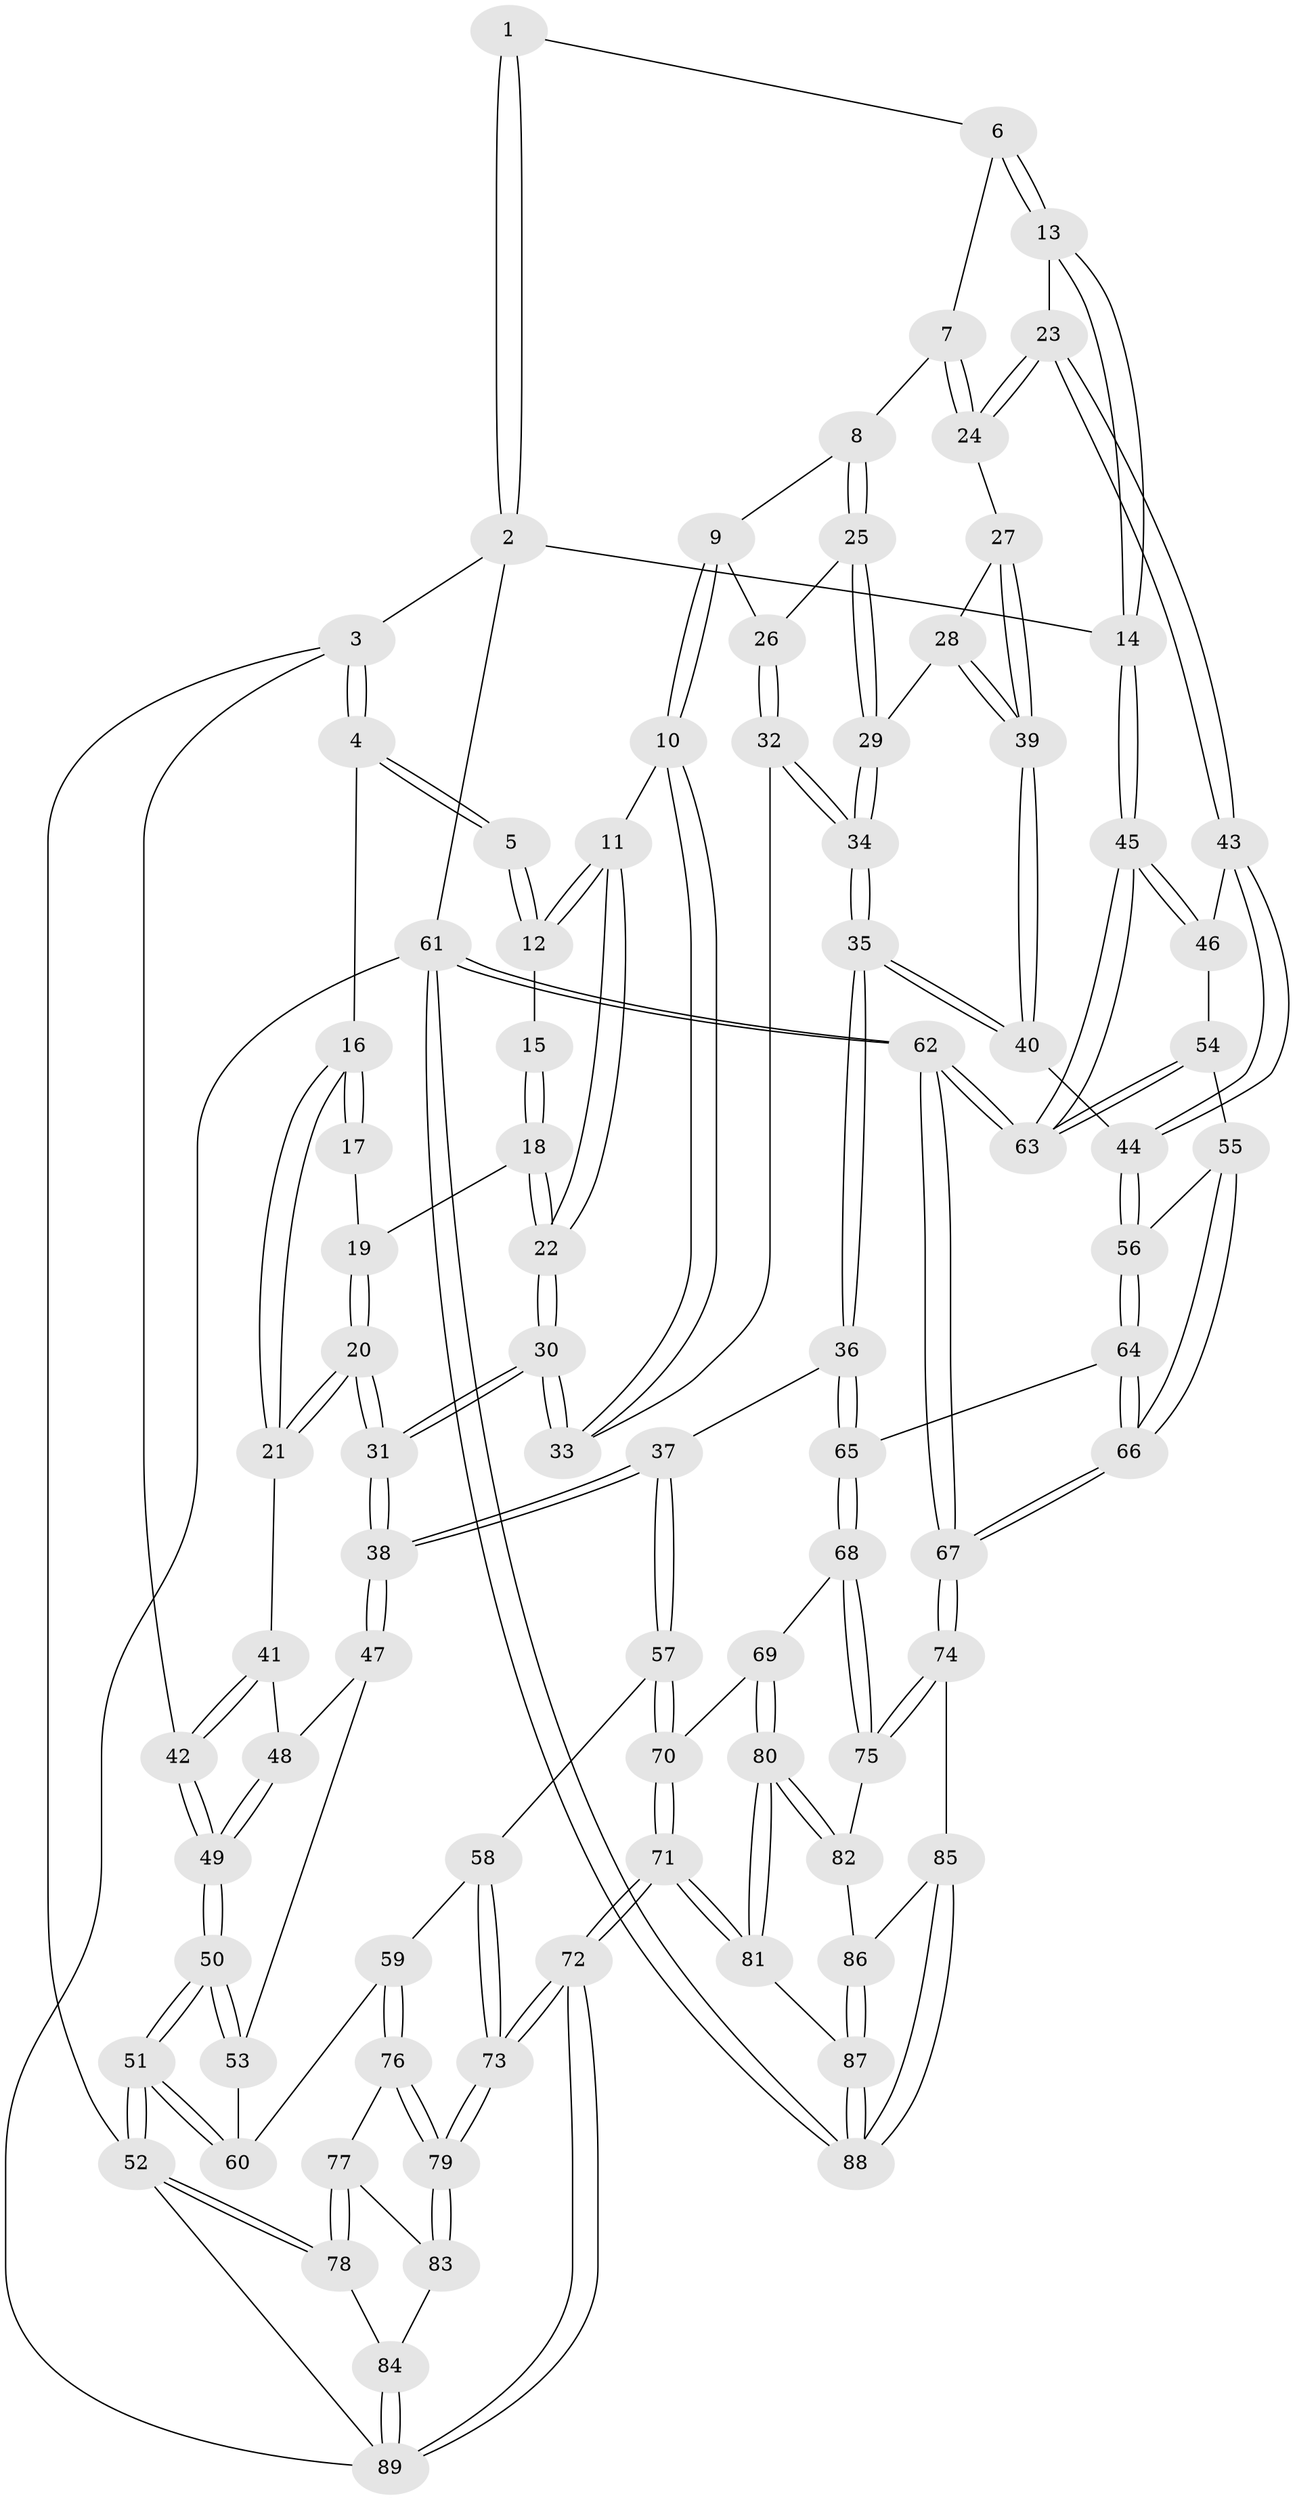 // Generated by graph-tools (version 1.1) at 2025/59/03/09/25 04:59:51]
// undirected, 89 vertices, 219 edges
graph export_dot {
graph [start="1"]
  node [color=gray90,style=filled];
  1 [pos="+0.6844477839834021+0"];
  2 [pos="+1+0"];
  3 [pos="+0+0"];
  4 [pos="+0+0"];
  5 [pos="+0.4877049133022801+0"];
  6 [pos="+0.6939050139906484+0"];
  7 [pos="+0.6879346133547755+0"];
  8 [pos="+0.6781723337916415+0"];
  9 [pos="+0.5541736155397536+0.05291933244720394"];
  10 [pos="+0.4964951577641883+0.049380554173708055"];
  11 [pos="+0.46918453072091504+0.008890280587318326"];
  12 [pos="+0.4605898937356318+0"];
  13 [pos="+0.9074554713968455+0.12724063917044207"];
  14 [pos="+1+0"];
  15 [pos="+0.37242830472471933+0.02718434076735361"];
  16 [pos="+0.14354823720776858+0"];
  17 [pos="+0.33380183075968717+0.039127893700683695"];
  18 [pos="+0.38101406909859564+0.08428520275642193"];
  19 [pos="+0.3374963304170174+0.05282243579784642"];
  20 [pos="+0.33647204646464624+0.2856144053714743"];
  21 [pos="+0.22224314386490282+0.13697966882702975"];
  22 [pos="+0.3967037943487229+0.11482697812113797"];
  23 [pos="+0.8815758060654671+0.14710522866614792"];
  24 [pos="+0.8305051767875+0.13797968487314113"];
  25 [pos="+0.6686577372267715+0.04222070887444998"];
  26 [pos="+0.5842186341546005+0.08461871682976392"];
  27 [pos="+0.7884446292148697+0.1459237867953513"];
  28 [pos="+0.6933033131665663+0.14385906173120724"];
  29 [pos="+0.6786209881089765+0.13418852241522447"];
  30 [pos="+0.36028289803407937+0.2491373184389012"];
  31 [pos="+0.33655293079995185+0.28574256947206556"];
  32 [pos="+0.5571197487193091+0.13819767776925931"];
  33 [pos="+0.5106762441154503+0.11981415884628104"];
  34 [pos="+0.5950821740992027+0.17775707599525886"];
  35 [pos="+0.5346214635743387+0.4382367002643076"];
  36 [pos="+0.5324171901603932+0.43970721085603404"];
  37 [pos="+0.47829369570154223+0.44674905038388724"];
  38 [pos="+0.3378530810866175+0.30117465769784024"];
  39 [pos="+0.7148220569314923+0.2969529113246383"];
  40 [pos="+0.7134963469929784+0.38295492849446666"];
  41 [pos="+0.04256749272663175+0.24148068632239136"];
  42 [pos="+0+0.06245646849772561"];
  43 [pos="+0.8452753174888639+0.34833924211613926"];
  44 [pos="+0.773522337805108+0.3839411142468864"];
  45 [pos="+1+0.33944604761150754"];
  46 [pos="+0.946183260572504+0.3723168127906284"];
  47 [pos="+0.1706590229244617+0.3474326134085867"];
  48 [pos="+0.14160349256179836+0.33471259634157396"];
  49 [pos="+0+0.4691147949212162"];
  50 [pos="+0+0.582163906545263"];
  51 [pos="+0+0.6665467045274333"];
  52 [pos="+0+0.7200549236126107"];
  53 [pos="+0.14083439959711125+0.4233935738627945"];
  54 [pos="+0.9467094339944429+0.5165651879103224"];
  55 [pos="+0.9276141010193086+0.5430382916241172"];
  56 [pos="+0.8344701766389593+0.5177431203888008"];
  57 [pos="+0.41383260961671+0.5590661231716811"];
  58 [pos="+0.39541467096554567+0.5744327982935724"];
  59 [pos="+0.22503411489271935+0.6608730136769128"];
  60 [pos="+0.17995198259601572+0.6464498430168321"];
  61 [pos="+1+1"];
  62 [pos="+1+0.8375066252098269"];
  63 [pos="+1+0.5195349276852941"];
  64 [pos="+0.808346388552331+0.6221339739794319"];
  65 [pos="+0.7084661963416373+0.6637243808681759"];
  66 [pos="+0.9724369401010942+0.6906042121743"];
  67 [pos="+1+0.7951783241532779"];
  68 [pos="+0.7051356000270129+0.7397755519549789"];
  69 [pos="+0.6849550906258078+0.7701317863255016"];
  70 [pos="+0.5174664634032415+0.7256339185896254"];
  71 [pos="+0.4556717755471493+1"];
  72 [pos="+0.45502324711711684+1"];
  73 [pos="+0.43465338717805885+1"];
  74 [pos="+1+0.796160096945727"];
  75 [pos="+0.9339045013134613+0.7987286738290272"];
  76 [pos="+0.2316618315467825+0.7341951287157713"];
  77 [pos="+0.13993052309351878+0.8456742328529111"];
  78 [pos="+0+0.833950590713497"];
  79 [pos="+0.3439486606553914+0.9569215117843919"];
  80 [pos="+0.6559833787837341+0.9275790536957974"];
  81 [pos="+0.5605990488564289+1"];
  82 [pos="+0.7632568014849048+0.8929401267031595"];
  83 [pos="+0.1484716921134661+0.8916592134671448"];
  84 [pos="+0.09485844257834491+0.9594221974577437"];
  85 [pos="+0.9044440428761116+0.922436192682718"];
  86 [pos="+0.8399295619484823+0.9143346705715953"];
  87 [pos="+0.5910018502437695+1"];
  88 [pos="+0.6745880900253731+1"];
  89 [pos="+0.16579346945247728+1"];
  1 -- 2;
  1 -- 2;
  1 -- 6;
  2 -- 3;
  2 -- 14;
  2 -- 61;
  3 -- 4;
  3 -- 4;
  3 -- 42;
  3 -- 52;
  4 -- 5;
  4 -- 5;
  4 -- 16;
  5 -- 12;
  5 -- 12;
  6 -- 7;
  6 -- 13;
  6 -- 13;
  7 -- 8;
  7 -- 24;
  7 -- 24;
  8 -- 9;
  8 -- 25;
  8 -- 25;
  9 -- 10;
  9 -- 10;
  9 -- 26;
  10 -- 11;
  10 -- 33;
  10 -- 33;
  11 -- 12;
  11 -- 12;
  11 -- 22;
  11 -- 22;
  12 -- 15;
  13 -- 14;
  13 -- 14;
  13 -- 23;
  14 -- 45;
  14 -- 45;
  15 -- 18;
  15 -- 18;
  16 -- 17;
  16 -- 17;
  16 -- 21;
  16 -- 21;
  17 -- 19;
  18 -- 19;
  18 -- 22;
  18 -- 22;
  19 -- 20;
  19 -- 20;
  20 -- 21;
  20 -- 21;
  20 -- 31;
  20 -- 31;
  21 -- 41;
  22 -- 30;
  22 -- 30;
  23 -- 24;
  23 -- 24;
  23 -- 43;
  23 -- 43;
  24 -- 27;
  25 -- 26;
  25 -- 29;
  25 -- 29;
  26 -- 32;
  26 -- 32;
  27 -- 28;
  27 -- 39;
  27 -- 39;
  28 -- 29;
  28 -- 39;
  28 -- 39;
  29 -- 34;
  29 -- 34;
  30 -- 31;
  30 -- 31;
  30 -- 33;
  30 -- 33;
  31 -- 38;
  31 -- 38;
  32 -- 33;
  32 -- 34;
  32 -- 34;
  34 -- 35;
  34 -- 35;
  35 -- 36;
  35 -- 36;
  35 -- 40;
  35 -- 40;
  36 -- 37;
  36 -- 65;
  36 -- 65;
  37 -- 38;
  37 -- 38;
  37 -- 57;
  37 -- 57;
  38 -- 47;
  38 -- 47;
  39 -- 40;
  39 -- 40;
  40 -- 44;
  41 -- 42;
  41 -- 42;
  41 -- 48;
  42 -- 49;
  42 -- 49;
  43 -- 44;
  43 -- 44;
  43 -- 46;
  44 -- 56;
  44 -- 56;
  45 -- 46;
  45 -- 46;
  45 -- 63;
  45 -- 63;
  46 -- 54;
  47 -- 48;
  47 -- 53;
  48 -- 49;
  48 -- 49;
  49 -- 50;
  49 -- 50;
  50 -- 51;
  50 -- 51;
  50 -- 53;
  50 -- 53;
  51 -- 52;
  51 -- 52;
  51 -- 60;
  51 -- 60;
  52 -- 78;
  52 -- 78;
  52 -- 89;
  53 -- 60;
  54 -- 55;
  54 -- 63;
  54 -- 63;
  55 -- 56;
  55 -- 66;
  55 -- 66;
  56 -- 64;
  56 -- 64;
  57 -- 58;
  57 -- 70;
  57 -- 70;
  58 -- 59;
  58 -- 73;
  58 -- 73;
  59 -- 60;
  59 -- 76;
  59 -- 76;
  61 -- 62;
  61 -- 62;
  61 -- 88;
  61 -- 88;
  61 -- 89;
  62 -- 63;
  62 -- 63;
  62 -- 67;
  62 -- 67;
  64 -- 65;
  64 -- 66;
  64 -- 66;
  65 -- 68;
  65 -- 68;
  66 -- 67;
  66 -- 67;
  67 -- 74;
  67 -- 74;
  68 -- 69;
  68 -- 75;
  68 -- 75;
  69 -- 70;
  69 -- 80;
  69 -- 80;
  70 -- 71;
  70 -- 71;
  71 -- 72;
  71 -- 72;
  71 -- 81;
  71 -- 81;
  72 -- 73;
  72 -- 73;
  72 -- 89;
  72 -- 89;
  73 -- 79;
  73 -- 79;
  74 -- 75;
  74 -- 75;
  74 -- 85;
  75 -- 82;
  76 -- 77;
  76 -- 79;
  76 -- 79;
  77 -- 78;
  77 -- 78;
  77 -- 83;
  78 -- 84;
  79 -- 83;
  79 -- 83;
  80 -- 81;
  80 -- 81;
  80 -- 82;
  80 -- 82;
  81 -- 87;
  82 -- 86;
  83 -- 84;
  84 -- 89;
  84 -- 89;
  85 -- 86;
  85 -- 88;
  85 -- 88;
  86 -- 87;
  86 -- 87;
  87 -- 88;
  87 -- 88;
}
